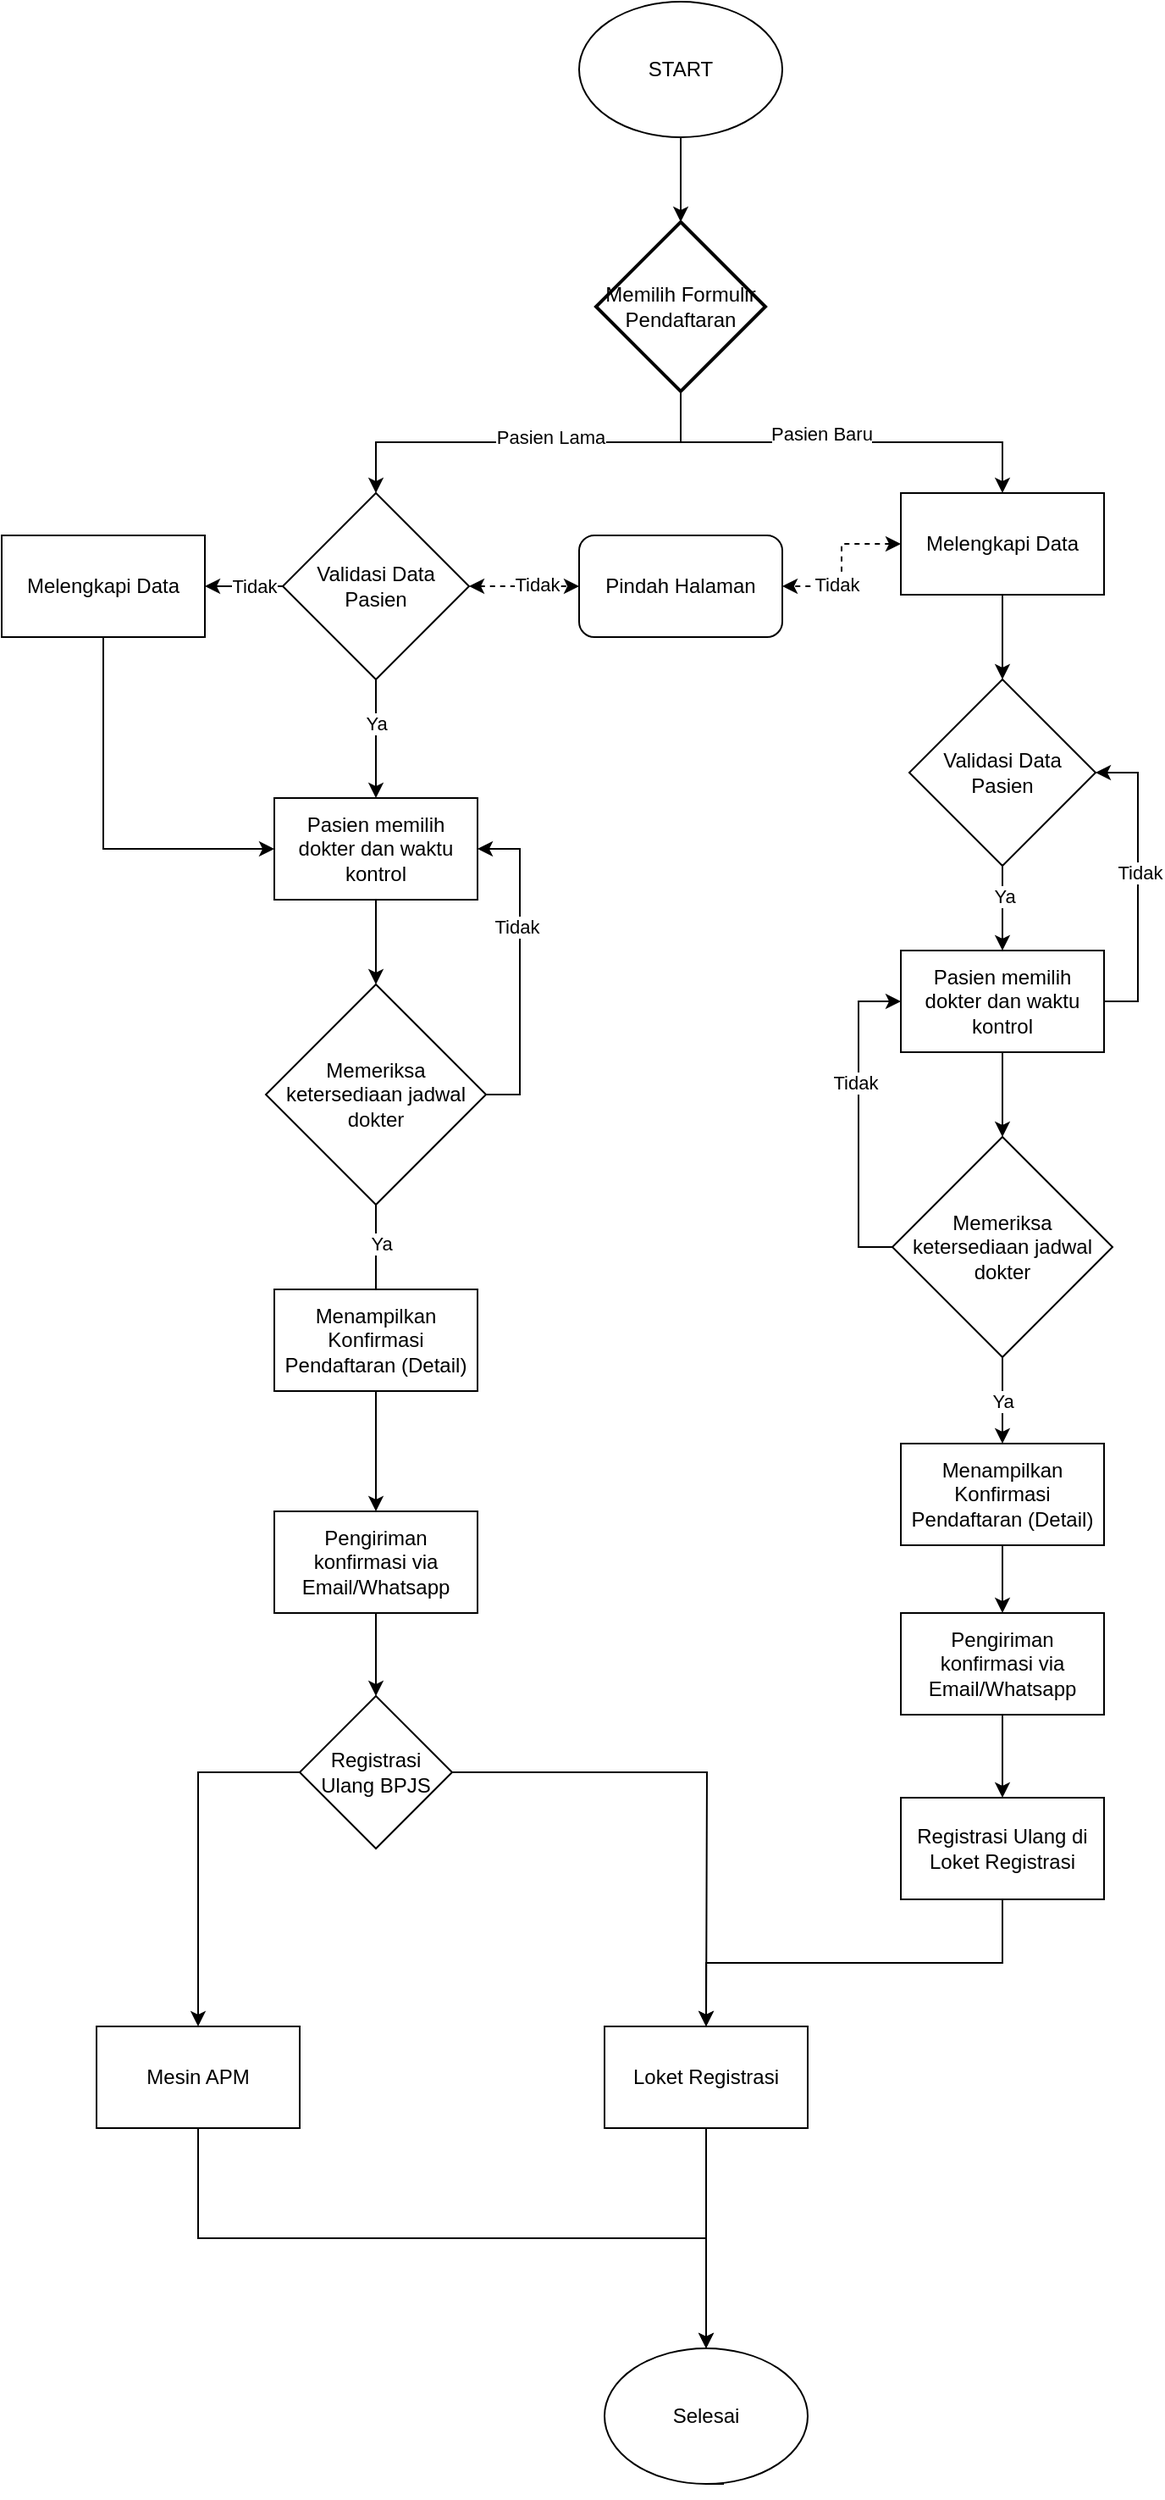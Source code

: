 <mxfile version="22.1.5" type="device">
  <diagram name="Page-1" id="KatTTLOwIDQOiiMBYqJh">
    <mxGraphModel dx="1050" dy="585" grid="1" gridSize="10" guides="1" tooltips="1" connect="1" arrows="1" fold="1" page="1" pageScale="1" pageWidth="850" pageHeight="1100" math="0" shadow="0">
      <root>
        <mxCell id="0" />
        <mxCell id="1" parent="0" />
        <mxCell id="KwZqrsX8lBY7whajhbrZ-75" style="edgeStyle=orthogonalEdgeStyle;rounded=0;orthogonalLoop=1;jettySize=auto;html=1;exitX=0.5;exitY=1;exitDx=0;exitDy=0;entryX=0.5;entryY=0;entryDx=0;entryDy=0;entryPerimeter=0;" parent="1" source="KwZqrsX8lBY7whajhbrZ-1" target="KwZqrsX8lBY7whajhbrZ-14" edge="1">
          <mxGeometry relative="1" as="geometry" />
        </mxCell>
        <mxCell id="KwZqrsX8lBY7whajhbrZ-1" value="START" style="ellipse;whiteSpace=wrap;html=1;" parent="1" vertex="1">
          <mxGeometry x="375" y="10" width="120" height="80" as="geometry" />
        </mxCell>
        <mxCell id="KwZqrsX8lBY7whajhbrZ-30" style="edgeStyle=orthogonalEdgeStyle;rounded=0;orthogonalLoop=1;jettySize=auto;html=1;exitX=1;exitY=0.5;exitDx=0;exitDy=0;entryX=0;entryY=0.5;entryDx=0;entryDy=0;dashed=1;startArrow=classic;startFill=1;" parent="1" source="KwZqrsX8lBY7whajhbrZ-6" target="KwZqrsX8lBY7whajhbrZ-17" edge="1">
          <mxGeometry relative="1" as="geometry" />
        </mxCell>
        <mxCell id="KwZqrsX8lBY7whajhbrZ-33" value="Tidak" style="edgeLabel;html=1;align=center;verticalAlign=middle;resizable=0;points=[];" parent="KwZqrsX8lBY7whajhbrZ-30" vertex="1" connectable="0">
          <mxGeometry x="0.231" y="1" relative="1" as="geometry">
            <mxPoint as="offset" />
          </mxGeometry>
        </mxCell>
        <mxCell id="KwZqrsX8lBY7whajhbrZ-31" style="edgeStyle=orthogonalEdgeStyle;rounded=0;orthogonalLoop=1;jettySize=auto;html=1;exitX=0.5;exitY=1;exitDx=0;exitDy=0;entryX=0.5;entryY=0;entryDx=0;entryDy=0;" parent="1" source="KwZqrsX8lBY7whajhbrZ-6" target="KwZqrsX8lBY7whajhbrZ-7" edge="1">
          <mxGeometry relative="1" as="geometry" />
        </mxCell>
        <mxCell id="KwZqrsX8lBY7whajhbrZ-32" value="Ya" style="edgeLabel;html=1;align=center;verticalAlign=middle;resizable=0;points=[];" parent="KwZqrsX8lBY7whajhbrZ-31" vertex="1" connectable="0">
          <mxGeometry x="-0.251" relative="1" as="geometry">
            <mxPoint as="offset" />
          </mxGeometry>
        </mxCell>
        <mxCell id="KwZqrsX8lBY7whajhbrZ-38" style="edgeStyle=orthogonalEdgeStyle;rounded=0;orthogonalLoop=1;jettySize=auto;html=1;exitX=0;exitY=0.5;exitDx=0;exitDy=0;entryX=1;entryY=0.5;entryDx=0;entryDy=0;" parent="1" source="KwZqrsX8lBY7whajhbrZ-6" target="KwZqrsX8lBY7whajhbrZ-37" edge="1">
          <mxGeometry relative="1" as="geometry" />
        </mxCell>
        <mxCell id="KwZqrsX8lBY7whajhbrZ-39" value="Tidak" style="edgeLabel;html=1;align=center;verticalAlign=middle;resizable=0;points=[];" parent="KwZqrsX8lBY7whajhbrZ-38" vertex="1" connectable="0">
          <mxGeometry x="-0.261" relative="1" as="geometry">
            <mxPoint as="offset" />
          </mxGeometry>
        </mxCell>
        <mxCell id="KwZqrsX8lBY7whajhbrZ-6" value="Validasi Data Pasien" style="rhombus;whiteSpace=wrap;html=1;" parent="1" vertex="1">
          <mxGeometry x="200" y="300" width="110" height="110" as="geometry" />
        </mxCell>
        <mxCell id="KwZqrsX8lBY7whajhbrZ-42" style="edgeStyle=orthogonalEdgeStyle;rounded=0;orthogonalLoop=1;jettySize=auto;html=1;exitX=0.5;exitY=1;exitDx=0;exitDy=0;entryX=0.5;entryY=0;entryDx=0;entryDy=0;" parent="1" source="KwZqrsX8lBY7whajhbrZ-7" target="KwZqrsX8lBY7whajhbrZ-9" edge="1">
          <mxGeometry relative="1" as="geometry" />
        </mxCell>
        <mxCell id="KwZqrsX8lBY7whajhbrZ-7" value="Pasien memilih dokter dan waktu kontrol" style="rounded=0;whiteSpace=wrap;html=1;" parent="1" vertex="1">
          <mxGeometry x="195" y="480" width="120" height="60" as="geometry" />
        </mxCell>
        <mxCell id="KwZqrsX8lBY7whajhbrZ-43" style="edgeStyle=orthogonalEdgeStyle;rounded=0;orthogonalLoop=1;jettySize=auto;html=1;exitX=1;exitY=0.5;exitDx=0;exitDy=0;entryX=1;entryY=0.5;entryDx=0;entryDy=0;" parent="1" source="KwZqrsX8lBY7whajhbrZ-9" target="KwZqrsX8lBY7whajhbrZ-7" edge="1">
          <mxGeometry relative="1" as="geometry" />
        </mxCell>
        <mxCell id="KwZqrsX8lBY7whajhbrZ-44" value="Tidak" style="edgeLabel;html=1;align=center;verticalAlign=middle;resizable=0;points=[];" parent="KwZqrsX8lBY7whajhbrZ-43" vertex="1" connectable="0">
          <mxGeometry x="0.253" y="2" relative="1" as="geometry">
            <mxPoint as="offset" />
          </mxGeometry>
        </mxCell>
        <mxCell id="KwZqrsX8lBY7whajhbrZ-45" style="edgeStyle=orthogonalEdgeStyle;rounded=0;orthogonalLoop=1;jettySize=auto;html=1;exitX=0.5;exitY=1;exitDx=0;exitDy=0;entryX=0.5;entryY=0;entryDx=0;entryDy=0;" parent="1" edge="1">
          <mxGeometry relative="1" as="geometry">
            <mxPoint x="255" y="702" as="sourcePoint" />
            <mxPoint x="255" y="788" as="targetPoint" />
            <Array as="points" />
          </mxGeometry>
        </mxCell>
        <mxCell id="KwZqrsX8lBY7whajhbrZ-46" value="Ya" style="edgeLabel;html=1;align=center;verticalAlign=middle;resizable=0;points=[];" parent="KwZqrsX8lBY7whajhbrZ-45" vertex="1" connectable="0">
          <mxGeometry x="-0.048" y="3" relative="1" as="geometry">
            <mxPoint as="offset" />
          </mxGeometry>
        </mxCell>
        <mxCell id="KwZqrsX8lBY7whajhbrZ-9" value="Memeriksa ketersediaan jadwal dokter" style="rhombus;whiteSpace=wrap;html=1;" parent="1" vertex="1">
          <mxGeometry x="190" y="590" width="130" height="130" as="geometry" />
        </mxCell>
        <mxCell id="KwZqrsX8lBY7whajhbrZ-47" style="edgeStyle=orthogonalEdgeStyle;rounded=0;orthogonalLoop=1;jettySize=auto;html=1;exitX=0.5;exitY=1;exitDx=0;exitDy=0;entryX=0.5;entryY=0;entryDx=0;entryDy=0;" parent="1" source="KwZqrsX8lBY7whajhbrZ-48" target="KwZqrsX8lBY7whajhbrZ-12" edge="1">
          <mxGeometry relative="1" as="geometry">
            <mxPoint x="195" y="792" as="sourcePoint" />
          </mxGeometry>
        </mxCell>
        <mxCell id="hLmjkv5dXf4CTeitVejN-2" style="edgeStyle=orthogonalEdgeStyle;rounded=0;orthogonalLoop=1;jettySize=auto;html=1;exitX=0.5;exitY=1;exitDx=0;exitDy=0;entryX=0.5;entryY=0;entryDx=0;entryDy=0;" edge="1" parent="1" source="KwZqrsX8lBY7whajhbrZ-12" target="KwZqrsX8lBY7whajhbrZ-50">
          <mxGeometry relative="1" as="geometry" />
        </mxCell>
        <mxCell id="KwZqrsX8lBY7whajhbrZ-12" value="Pengiriman konfirmasi via Email/Whatsapp" style="rounded=0;whiteSpace=wrap;html=1;" parent="1" vertex="1">
          <mxGeometry x="195" y="901" width="120" height="60" as="geometry" />
        </mxCell>
        <mxCell id="KwZqrsX8lBY7whajhbrZ-27" style="edgeStyle=orthogonalEdgeStyle;rounded=0;orthogonalLoop=1;jettySize=auto;html=1;exitX=0.5;exitY=1;exitDx=0;exitDy=0;exitPerimeter=0;entryX=0.5;entryY=0;entryDx=0;entryDy=0;" parent="1" source="KwZqrsX8lBY7whajhbrZ-14" target="KwZqrsX8lBY7whajhbrZ-6" edge="1">
          <mxGeometry relative="1" as="geometry" />
        </mxCell>
        <mxCell id="KwZqrsX8lBY7whajhbrZ-34" value="Pasien Lama" style="edgeLabel;html=1;align=center;verticalAlign=middle;resizable=0;points=[];" parent="KwZqrsX8lBY7whajhbrZ-27" vertex="1" connectable="0">
          <mxGeometry x="-0.108" y="-3" relative="1" as="geometry">
            <mxPoint as="offset" />
          </mxGeometry>
        </mxCell>
        <mxCell id="KwZqrsX8lBY7whajhbrZ-28" style="edgeStyle=orthogonalEdgeStyle;rounded=0;orthogonalLoop=1;jettySize=auto;html=1;exitX=0.5;exitY=1;exitDx=0;exitDy=0;exitPerimeter=0;" parent="1" source="KwZqrsX8lBY7whajhbrZ-14" target="KwZqrsX8lBY7whajhbrZ-20" edge="1">
          <mxGeometry relative="1" as="geometry" />
        </mxCell>
        <mxCell id="KwZqrsX8lBY7whajhbrZ-35" value="Pasien Baru" style="edgeLabel;html=1;align=center;verticalAlign=middle;resizable=0;points=[];" parent="KwZqrsX8lBY7whajhbrZ-28" vertex="1" connectable="0">
          <mxGeometry x="-0.096" y="5" relative="1" as="geometry">
            <mxPoint as="offset" />
          </mxGeometry>
        </mxCell>
        <mxCell id="KwZqrsX8lBY7whajhbrZ-14" value="Memilih Formulir Pendaftaran" style="strokeWidth=2;html=1;shape=mxgraph.flowchart.decision;whiteSpace=wrap;" parent="1" vertex="1">
          <mxGeometry x="385" y="140" width="100" height="100" as="geometry" />
        </mxCell>
        <mxCell id="KwZqrsX8lBY7whajhbrZ-17" value="Pindah Halaman" style="rounded=1;whiteSpace=wrap;html=1;" parent="1" vertex="1">
          <mxGeometry x="375" y="325" width="120" height="60" as="geometry" />
        </mxCell>
        <mxCell id="KwZqrsX8lBY7whajhbrZ-61" style="edgeStyle=orthogonalEdgeStyle;rounded=0;orthogonalLoop=1;jettySize=auto;html=1;exitX=0.5;exitY=1;exitDx=0;exitDy=0;entryX=0.5;entryY=0;entryDx=0;entryDy=0;" parent="1" source="KwZqrsX8lBY7whajhbrZ-19" target="KwZqrsX8lBY7whajhbrZ-21" edge="1">
          <mxGeometry relative="1" as="geometry" />
        </mxCell>
        <mxCell id="KwZqrsX8lBY7whajhbrZ-62" value="Ya" style="edgeLabel;html=1;align=center;verticalAlign=middle;resizable=0;points=[];" parent="KwZqrsX8lBY7whajhbrZ-61" vertex="1" connectable="0">
          <mxGeometry x="-0.272" y="1" relative="1" as="geometry">
            <mxPoint as="offset" />
          </mxGeometry>
        </mxCell>
        <mxCell id="KwZqrsX8lBY7whajhbrZ-19" value="Validasi Data Pasien" style="rhombus;whiteSpace=wrap;html=1;" parent="1" vertex="1">
          <mxGeometry x="570" y="410" width="110" height="110" as="geometry" />
        </mxCell>
        <mxCell id="KwZqrsX8lBY7whajhbrZ-29" style="edgeStyle=orthogonalEdgeStyle;rounded=0;orthogonalLoop=1;jettySize=auto;html=1;exitX=0;exitY=0.5;exitDx=0;exitDy=0;dashed=1;startArrow=classic;startFill=1;" parent="1" source="KwZqrsX8lBY7whajhbrZ-20" target="KwZqrsX8lBY7whajhbrZ-17" edge="1">
          <mxGeometry relative="1" as="geometry" />
        </mxCell>
        <mxCell id="KwZqrsX8lBY7whajhbrZ-36" value="Tidak" style="edgeLabel;html=1;align=center;verticalAlign=middle;resizable=0;points=[];" parent="KwZqrsX8lBY7whajhbrZ-29" vertex="1" connectable="0">
          <mxGeometry x="0.326" y="-1" relative="1" as="geometry">
            <mxPoint as="offset" />
          </mxGeometry>
        </mxCell>
        <mxCell id="KwZqrsX8lBY7whajhbrZ-41" style="edgeStyle=orthogonalEdgeStyle;rounded=0;orthogonalLoop=1;jettySize=auto;html=1;exitX=0.5;exitY=1;exitDx=0;exitDy=0;entryX=0.5;entryY=0;entryDx=0;entryDy=0;" parent="1" source="KwZqrsX8lBY7whajhbrZ-20" target="KwZqrsX8lBY7whajhbrZ-19" edge="1">
          <mxGeometry relative="1" as="geometry" />
        </mxCell>
        <mxCell id="KwZqrsX8lBY7whajhbrZ-20" value="Melengkapi Data" style="rounded=0;whiteSpace=wrap;html=1;" parent="1" vertex="1">
          <mxGeometry x="565" y="300" width="120" height="60" as="geometry" />
        </mxCell>
        <mxCell id="KwZqrsX8lBY7whajhbrZ-63" style="edgeStyle=orthogonalEdgeStyle;rounded=0;orthogonalLoop=1;jettySize=auto;html=1;exitX=1;exitY=0.5;exitDx=0;exitDy=0;entryX=1;entryY=0.5;entryDx=0;entryDy=0;" parent="1" source="KwZqrsX8lBY7whajhbrZ-21" target="KwZqrsX8lBY7whajhbrZ-19" edge="1">
          <mxGeometry relative="1" as="geometry" />
        </mxCell>
        <mxCell id="KwZqrsX8lBY7whajhbrZ-64" value="Tidak" style="edgeLabel;html=1;align=center;verticalAlign=middle;resizable=0;points=[];" parent="KwZqrsX8lBY7whajhbrZ-63" vertex="1" connectable="0">
          <mxGeometry x="0.073" y="-1" relative="1" as="geometry">
            <mxPoint as="offset" />
          </mxGeometry>
        </mxCell>
        <mxCell id="KwZqrsX8lBY7whajhbrZ-65" style="edgeStyle=orthogonalEdgeStyle;rounded=0;orthogonalLoop=1;jettySize=auto;html=1;exitX=0.5;exitY=1;exitDx=0;exitDy=0;entryX=0.5;entryY=0;entryDx=0;entryDy=0;" parent="1" source="KwZqrsX8lBY7whajhbrZ-21" target="KwZqrsX8lBY7whajhbrZ-22" edge="1">
          <mxGeometry relative="1" as="geometry" />
        </mxCell>
        <mxCell id="KwZqrsX8lBY7whajhbrZ-21" value="Pasien memilih dokter dan waktu kontrol" style="rounded=0;whiteSpace=wrap;html=1;" parent="1" vertex="1">
          <mxGeometry x="565" y="570" width="120" height="60" as="geometry" />
        </mxCell>
        <mxCell id="KwZqrsX8lBY7whajhbrZ-68" style="edgeStyle=orthogonalEdgeStyle;rounded=0;orthogonalLoop=1;jettySize=auto;html=1;exitX=0;exitY=0.5;exitDx=0;exitDy=0;entryX=0;entryY=0.5;entryDx=0;entryDy=0;" parent="1" source="KwZqrsX8lBY7whajhbrZ-22" target="KwZqrsX8lBY7whajhbrZ-21" edge="1">
          <mxGeometry relative="1" as="geometry" />
        </mxCell>
        <mxCell id="KwZqrsX8lBY7whajhbrZ-69" value="Tidak" style="edgeLabel;html=1;align=center;verticalAlign=middle;resizable=0;points=[];" parent="KwZqrsX8lBY7whajhbrZ-68" vertex="1" connectable="0">
          <mxGeometry x="0.232" y="2" relative="1" as="geometry">
            <mxPoint as="offset" />
          </mxGeometry>
        </mxCell>
        <mxCell id="hLmjkv5dXf4CTeitVejN-6" value="Ya" style="edgeStyle=orthogonalEdgeStyle;rounded=0;orthogonalLoop=1;jettySize=auto;html=1;exitX=0.5;exitY=1;exitDx=0;exitDy=0;entryX=0.5;entryY=0;entryDx=0;entryDy=0;" edge="1" parent="1" source="KwZqrsX8lBY7whajhbrZ-22" target="hLmjkv5dXf4CTeitVejN-3">
          <mxGeometry relative="1" as="geometry" />
        </mxCell>
        <mxCell id="KwZqrsX8lBY7whajhbrZ-22" value="Memeriksa ketersediaan jadwal dokter" style="rhombus;whiteSpace=wrap;html=1;" parent="1" vertex="1">
          <mxGeometry x="560" y="680" width="130" height="130" as="geometry" />
        </mxCell>
        <mxCell id="KwZqrsX8lBY7whajhbrZ-24" value="Pengiriman konfirmasi via Email/Whatsapp" style="rounded=0;whiteSpace=wrap;html=1;" parent="1" vertex="1">
          <mxGeometry x="565" y="961" width="120" height="60" as="geometry" />
        </mxCell>
        <mxCell id="KwZqrsX8lBY7whajhbrZ-40" style="edgeStyle=orthogonalEdgeStyle;rounded=0;orthogonalLoop=1;jettySize=auto;html=1;exitX=0.5;exitY=1;exitDx=0;exitDy=0;entryX=0;entryY=0.5;entryDx=0;entryDy=0;" parent="1" source="KwZqrsX8lBY7whajhbrZ-37" target="KwZqrsX8lBY7whajhbrZ-7" edge="1">
          <mxGeometry relative="1" as="geometry" />
        </mxCell>
        <mxCell id="KwZqrsX8lBY7whajhbrZ-37" value="Melengkapi Data" style="rounded=0;whiteSpace=wrap;html=1;" parent="1" vertex="1">
          <mxGeometry x="34" y="325" width="120" height="60" as="geometry" />
        </mxCell>
        <mxCell id="KwZqrsX8lBY7whajhbrZ-48" value="Menampilkan Konfirmasi Pendaftaran (Detail)" style="rounded=0;whiteSpace=wrap;html=1;" parent="1" vertex="1">
          <mxGeometry x="195" y="770" width="120" height="60" as="geometry" />
        </mxCell>
        <mxCell id="KwZqrsX8lBY7whajhbrZ-54" style="edgeStyle=orthogonalEdgeStyle;rounded=0;orthogonalLoop=1;jettySize=auto;html=1;exitX=0;exitY=0.5;exitDx=0;exitDy=0;entryX=0.5;entryY=0;entryDx=0;entryDy=0;" parent="1" source="KwZqrsX8lBY7whajhbrZ-50" target="KwZqrsX8lBY7whajhbrZ-52" edge="1">
          <mxGeometry relative="1" as="geometry">
            <mxPoint x="210" y="1120" as="sourcePoint" />
          </mxGeometry>
        </mxCell>
        <mxCell id="KwZqrsX8lBY7whajhbrZ-74" style="edgeStyle=orthogonalEdgeStyle;rounded=0;orthogonalLoop=1;jettySize=auto;html=1;exitX=1;exitY=0.5;exitDx=0;exitDy=0;" parent="1" source="KwZqrsX8lBY7whajhbrZ-50" edge="1">
          <mxGeometry relative="1" as="geometry">
            <mxPoint x="450" y="1205" as="targetPoint" />
            <mxPoint x="300" y="1120" as="sourcePoint" />
          </mxGeometry>
        </mxCell>
        <mxCell id="KwZqrsX8lBY7whajhbrZ-50" value="Registrasi Ulang BPJS" style="rhombus;whiteSpace=wrap;html=1;" parent="1" vertex="1">
          <mxGeometry x="210" y="1010" width="90" height="90" as="geometry" />
        </mxCell>
        <mxCell id="KwZqrsX8lBY7whajhbrZ-57" style="edgeStyle=orthogonalEdgeStyle;rounded=0;orthogonalLoop=1;jettySize=auto;html=1;exitX=0.5;exitY=1;exitDx=0;exitDy=0;" parent="1" source="KwZqrsX8lBY7whajhbrZ-51" target="KwZqrsX8lBY7whajhbrZ-56" edge="1">
          <mxGeometry relative="1" as="geometry" />
        </mxCell>
        <mxCell id="KwZqrsX8lBY7whajhbrZ-51" value="Loket Registrasi" style="rounded=0;whiteSpace=wrap;html=1;" parent="1" vertex="1">
          <mxGeometry x="390" y="1205" width="120" height="60" as="geometry" />
        </mxCell>
        <mxCell id="KwZqrsX8lBY7whajhbrZ-58" style="edgeStyle=orthogonalEdgeStyle;rounded=0;orthogonalLoop=1;jettySize=auto;html=1;exitX=0.5;exitY=1;exitDx=0;exitDy=0;" parent="1" source="KwZqrsX8lBY7whajhbrZ-56" edge="1">
          <mxGeometry relative="1" as="geometry">
            <mxPoint x="460" y="1455" as="targetPoint" />
          </mxGeometry>
        </mxCell>
        <mxCell id="KwZqrsX8lBY7whajhbrZ-52" value="Mesin APM" style="rounded=0;whiteSpace=wrap;html=1;" parent="1" vertex="1">
          <mxGeometry x="90" y="1205" width="120" height="60" as="geometry" />
        </mxCell>
        <mxCell id="KwZqrsX8lBY7whajhbrZ-59" value="" style="edgeStyle=orthogonalEdgeStyle;rounded=0;orthogonalLoop=1;jettySize=auto;html=1;exitX=0.5;exitY=1;exitDx=0;exitDy=0;" parent="1" source="KwZqrsX8lBY7whajhbrZ-52" target="KwZqrsX8lBY7whajhbrZ-56" edge="1">
          <mxGeometry relative="1" as="geometry">
            <mxPoint x="460" y="1455" as="targetPoint" />
            <mxPoint x="150" y="1265" as="sourcePoint" />
          </mxGeometry>
        </mxCell>
        <mxCell id="KwZqrsX8lBY7whajhbrZ-56" value="Selesai" style="ellipse;whiteSpace=wrap;html=1;" parent="1" vertex="1">
          <mxGeometry x="390" y="1395" width="120" height="80" as="geometry" />
        </mxCell>
        <mxCell id="KwZqrsX8lBY7whajhbrZ-73" style="edgeStyle=orthogonalEdgeStyle;rounded=0;orthogonalLoop=1;jettySize=auto;html=1;exitX=0.5;exitY=1;exitDx=0;exitDy=0;entryX=0.5;entryY=0;entryDx=0;entryDy=0;" parent="1" source="KwZqrsX8lBY7whajhbrZ-71" target="KwZqrsX8lBY7whajhbrZ-51" edge="1">
          <mxGeometry relative="1" as="geometry" />
        </mxCell>
        <mxCell id="KwZqrsX8lBY7whajhbrZ-71" value="Registrasi Ulang di Loket Registrasi" style="rounded=0;whiteSpace=wrap;html=1;" parent="1" vertex="1">
          <mxGeometry x="565" y="1070" width="120" height="60" as="geometry" />
        </mxCell>
        <mxCell id="hLmjkv5dXf4CTeitVejN-4" style="edgeStyle=orthogonalEdgeStyle;rounded=0;orthogonalLoop=1;jettySize=auto;html=1;exitX=0.5;exitY=1;exitDx=0;exitDy=0;entryX=0.5;entryY=0;entryDx=0;entryDy=0;" edge="1" parent="1" source="KwZqrsX8lBY7whajhbrZ-24" target="KwZqrsX8lBY7whajhbrZ-71">
          <mxGeometry relative="1" as="geometry" />
        </mxCell>
        <mxCell id="hLmjkv5dXf4CTeitVejN-7" style="edgeStyle=orthogonalEdgeStyle;rounded=0;orthogonalLoop=1;jettySize=auto;html=1;exitX=0.5;exitY=1;exitDx=0;exitDy=0;" edge="1" parent="1" source="hLmjkv5dXf4CTeitVejN-3" target="KwZqrsX8lBY7whajhbrZ-24">
          <mxGeometry relative="1" as="geometry" />
        </mxCell>
        <mxCell id="hLmjkv5dXf4CTeitVejN-3" value="Menampilkan Konfirmasi Pendaftaran (Detail)" style="rounded=0;whiteSpace=wrap;html=1;" vertex="1" parent="1">
          <mxGeometry x="565" y="861" width="120" height="60" as="geometry" />
        </mxCell>
      </root>
    </mxGraphModel>
  </diagram>
</mxfile>
